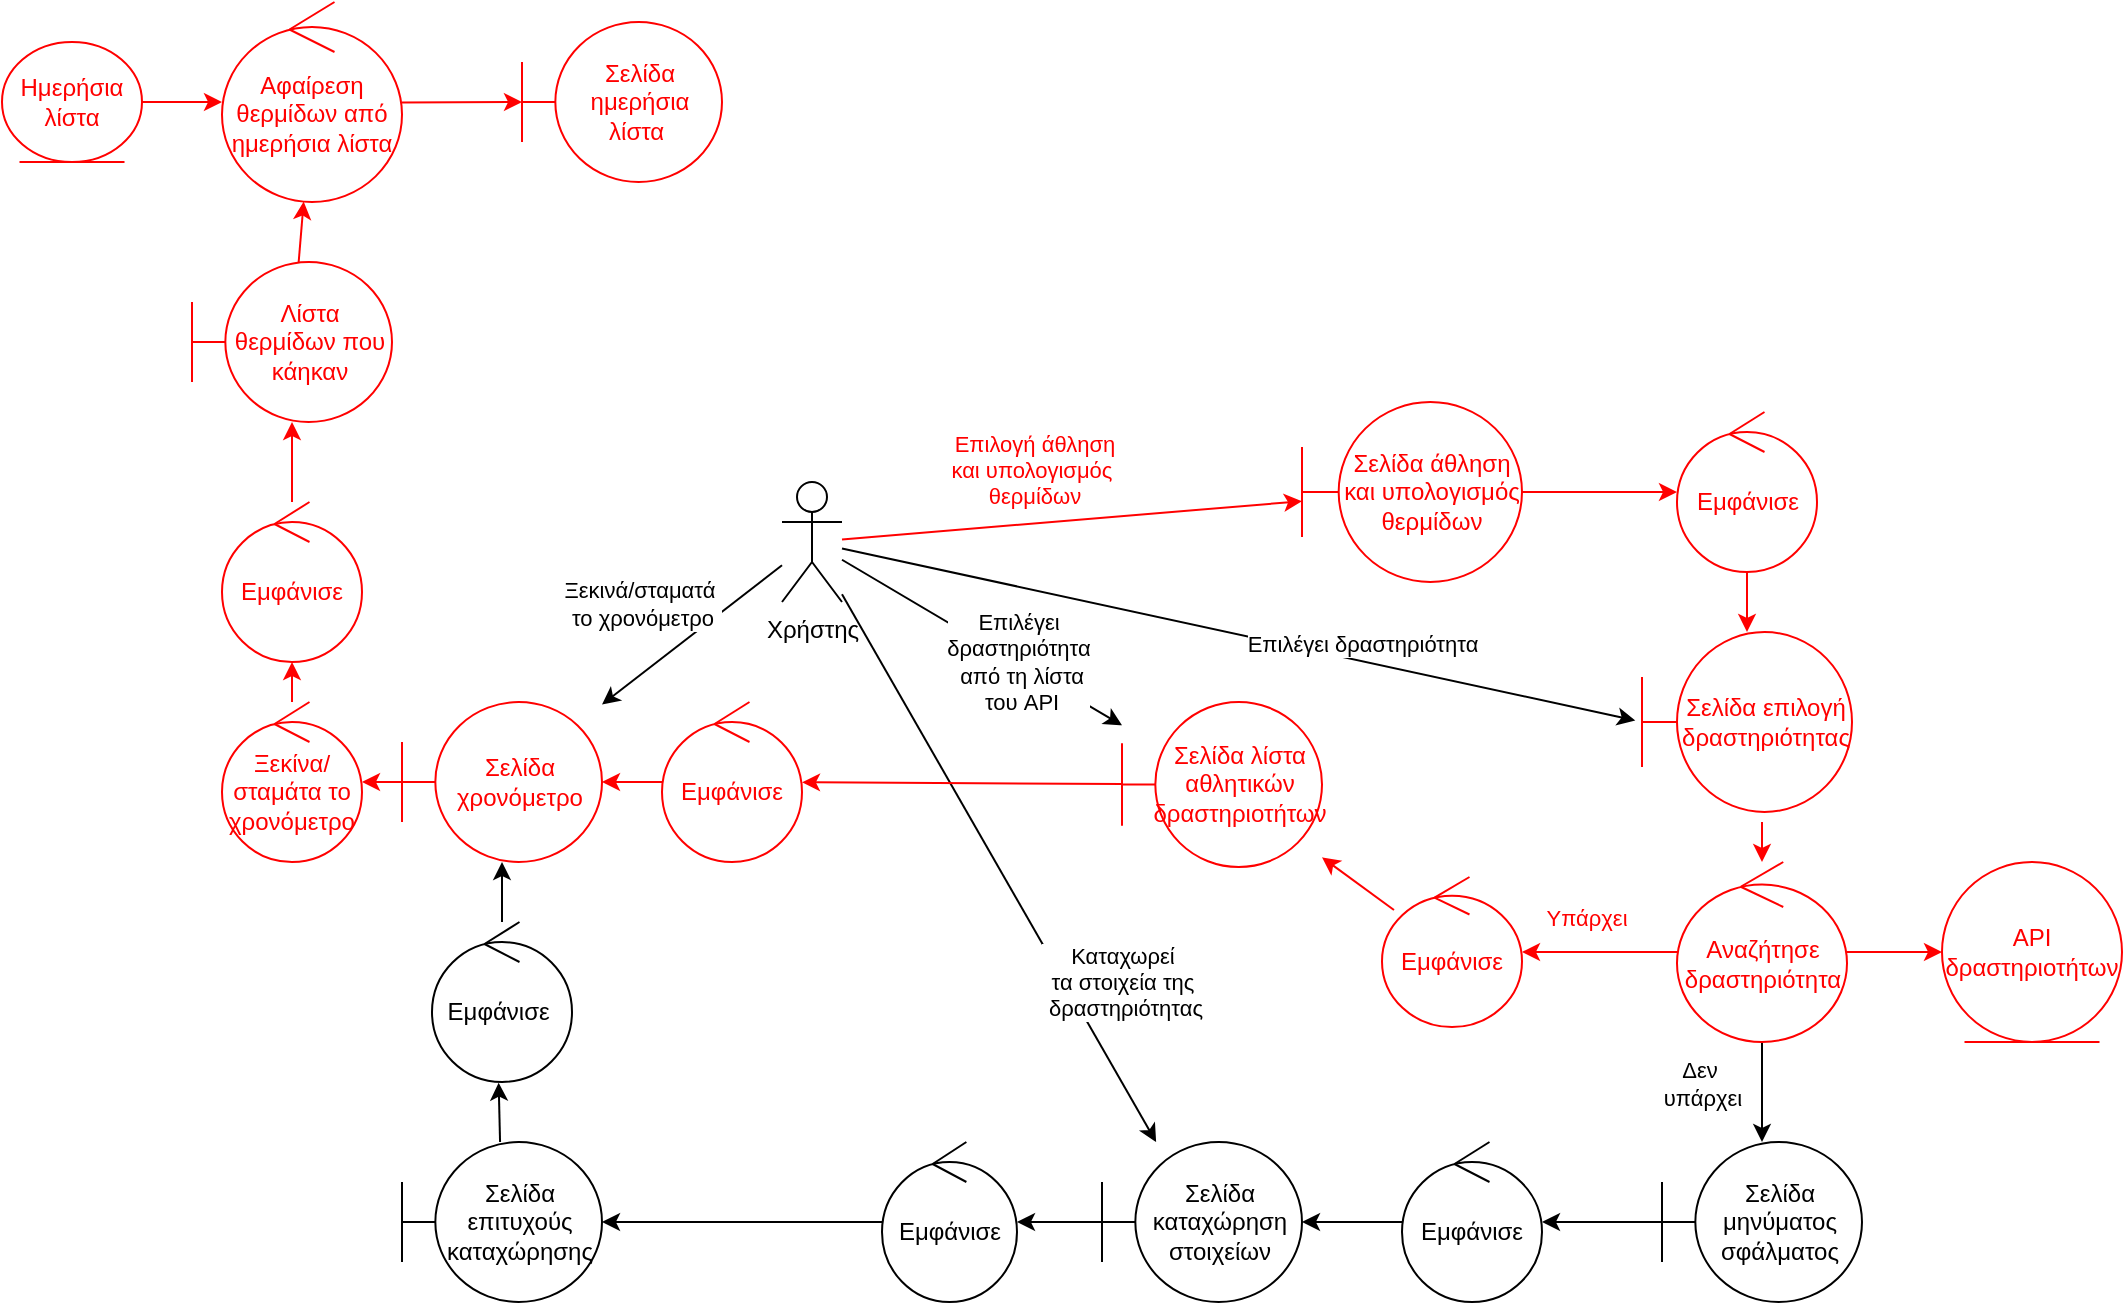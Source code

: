 <mxfile version="20.8.16" type="device"><diagram name="Σελίδα-1" id="NNdJsYqX0s07n_G0f52t"><mxGraphModel dx="662" dy="835" grid="1" gridSize="10" guides="1" tooltips="1" connect="1" arrows="1" fold="1" page="1" pageScale="1" pageWidth="1169" pageHeight="1654" math="0" shadow="0"><root><mxCell id="0"/><mxCell id="1" parent="0"/><mxCell id="W5RsYogn2YQ9vcaaKfSq-3" value="" style="edgeStyle=none;rounded=0;orthogonalLoop=1;jettySize=auto;html=1;strokeColor=#FF0000;" parent="1" source="W5RsYogn2YQ9vcaaKfSq-1" target="W5RsYogn2YQ9vcaaKfSq-2" edge="1"><mxGeometry relative="1" as="geometry"/></mxCell><mxCell id="W5RsYogn2YQ9vcaaKfSq-5" value="&lt;font color=&quot;#ff0000&quot;&gt;Επιλογή άθληση&lt;br&gt;και υπολογισμός&amp;nbsp;&lt;br&gt;θερμίδων&lt;/font&gt;" style="edgeLabel;html=1;align=center;verticalAlign=middle;resizable=0;points=[];" parent="W5RsYogn2YQ9vcaaKfSq-3" vertex="1" connectable="0"><mxGeometry x="-0.431" relative="1" as="geometry"><mxPoint x="30" y="-30" as="offset"/></mxGeometry></mxCell><mxCell id="W5RsYogn2YQ9vcaaKfSq-11" value="" style="edgeStyle=none;rounded=0;orthogonalLoop=1;jettySize=auto;html=1;entryX=-0.032;entryY=0.491;entryDx=0;entryDy=0;entryPerimeter=0;" parent="1" source="W5RsYogn2YQ9vcaaKfSq-1" target="W5RsYogn2YQ9vcaaKfSq-9" edge="1"><mxGeometry relative="1" as="geometry"><mxPoint x="530" y="369.5" as="sourcePoint"/><mxPoint x="787.5" y="369.5" as="targetPoint"/></mxGeometry></mxCell><mxCell id="W5RsYogn2YQ9vcaaKfSq-12" value="Επιλέγει δραστηριότητα" style="edgeLabel;html=1;align=center;verticalAlign=middle;resizable=0;points=[];" parent="W5RsYogn2YQ9vcaaKfSq-11" vertex="1" connectable="0"><mxGeometry x="0.311" y="1" relative="1" as="geometry"><mxPoint y="-8" as="offset"/></mxGeometry></mxCell><mxCell id="W5RsYogn2YQ9vcaaKfSq-22" value="" style="edgeStyle=none;rounded=0;orthogonalLoop=1;jettySize=auto;html=1;" parent="1" source="W5RsYogn2YQ9vcaaKfSq-1" target="W5RsYogn2YQ9vcaaKfSq-20" edge="1"><mxGeometry relative="1" as="geometry"/></mxCell><mxCell id="W5RsYogn2YQ9vcaaKfSq-23" value="Επιλέγει &lt;br&gt;δραστηριότητα&lt;br&gt;&amp;nbsp;από τη λίστα&lt;br&gt;&amp;nbsp;του API" style="edgeLabel;html=1;align=center;verticalAlign=middle;resizable=0;points=[];" parent="W5RsYogn2YQ9vcaaKfSq-22" vertex="1" connectable="0"><mxGeometry x="0.212" y="-2" relative="1" as="geometry"><mxPoint x="4" y="-1" as="offset"/></mxGeometry></mxCell><mxCell id="W5RsYogn2YQ9vcaaKfSq-33" value="" style="edgeStyle=none;rounded=0;orthogonalLoop=1;jettySize=auto;html=1;" parent="1" source="W5RsYogn2YQ9vcaaKfSq-1" target="W5RsYogn2YQ9vcaaKfSq-31" edge="1"><mxGeometry relative="1" as="geometry"/></mxCell><mxCell id="W5RsYogn2YQ9vcaaKfSq-34" value="Καταχωρεί &lt;br&gt;τα στοιχεία της&lt;br&gt;&amp;nbsp;δραστηριότητας" style="edgeLabel;html=1;align=center;verticalAlign=middle;resizable=0;points=[];" parent="W5RsYogn2YQ9vcaaKfSq-33" vertex="1" connectable="0"><mxGeometry x="0.183" y="1" relative="1" as="geometry"><mxPoint x="46" y="32" as="offset"/></mxGeometry></mxCell><mxCell id="W5RsYogn2YQ9vcaaKfSq-43" value="" style="edgeStyle=none;rounded=0;orthogonalLoop=1;jettySize=auto;html=1;" parent="1" source="W5RsYogn2YQ9vcaaKfSq-1" target="W5RsYogn2YQ9vcaaKfSq-42" edge="1"><mxGeometry relative="1" as="geometry"/></mxCell><mxCell id="W5RsYogn2YQ9vcaaKfSq-51" value="Ξεκινά/σταματά&amp;nbsp;&lt;br&gt;το χρονόμετρο" style="edgeLabel;html=1;align=center;verticalAlign=middle;resizable=0;points=[];" parent="W5RsYogn2YQ9vcaaKfSq-43" vertex="1" connectable="0"><mxGeometry x="-0.413" y="4" relative="1" as="geometry"><mxPoint x="-46" y="-5" as="offset"/></mxGeometry></mxCell><mxCell id="W5RsYogn2YQ9vcaaKfSq-1" value="Χρήστης" style="shape=umlActor;verticalLabelPosition=bottom;verticalAlign=top;html=1;outlineConnect=0;" parent="1" vertex="1"><mxGeometry x="420" y="250" width="30" height="60" as="geometry"/></mxCell><mxCell id="W5RsYogn2YQ9vcaaKfSq-8" value="" style="edgeStyle=none;rounded=0;orthogonalLoop=1;jettySize=auto;html=1;strokeColor=#FF0000;" parent="1" source="W5RsYogn2YQ9vcaaKfSq-2" target="W5RsYogn2YQ9vcaaKfSq-7" edge="1"><mxGeometry relative="1" as="geometry"/></mxCell><mxCell id="W5RsYogn2YQ9vcaaKfSq-2" value="&lt;font color=&quot;#ff0000&quot;&gt;Σελίδα άθληση και υπολογισμός θερμίδων&lt;/font&gt;" style="shape=umlBoundary;whiteSpace=wrap;html=1;strokeColor=#FF0000;" parent="1" vertex="1"><mxGeometry x="680" y="210" width="110" height="90" as="geometry"/></mxCell><mxCell id="W5RsYogn2YQ9vcaaKfSq-10" value="" style="edgeStyle=none;rounded=0;orthogonalLoop=1;jettySize=auto;html=1;strokeColor=#FF0000;" parent="1" source="W5RsYogn2YQ9vcaaKfSq-7" target="W5RsYogn2YQ9vcaaKfSq-9" edge="1"><mxGeometry relative="1" as="geometry"/></mxCell><mxCell id="W5RsYogn2YQ9vcaaKfSq-7" value="&lt;font color=&quot;#ff0000&quot;&gt;Εμφάνισε&lt;/font&gt;" style="ellipse;shape=umlControl;whiteSpace=wrap;html=1;strokeColor=#FF0000;" parent="1" vertex="1"><mxGeometry x="867.5" y="215" width="70" height="80" as="geometry"/></mxCell><mxCell id="W5RsYogn2YQ9vcaaKfSq-15" value="" style="edgeStyle=none;rounded=0;orthogonalLoop=1;jettySize=auto;html=1;strokeColor=#FF0000;" parent="1" target="W5RsYogn2YQ9vcaaKfSq-14" edge="1"><mxGeometry relative="1" as="geometry"><mxPoint x="910" y="420" as="sourcePoint"/></mxGeometry></mxCell><mxCell id="W5RsYogn2YQ9vcaaKfSq-9" value="&lt;font color=&quot;#ff0000&quot;&gt;Σελίδα επιλογή δραστηριότητας&lt;/font&gt;" style="shape=umlBoundary;whiteSpace=wrap;html=1;strokeColor=#FF0000;" parent="1" vertex="1"><mxGeometry x="850" y="325" width="105" height="90" as="geometry"/></mxCell><mxCell id="W5RsYogn2YQ9vcaaKfSq-17" value="" style="edgeStyle=none;rounded=0;orthogonalLoop=1;jettySize=auto;html=1;strokeColor=#FF0000;" parent="1" source="W5RsYogn2YQ9vcaaKfSq-14" target="W5RsYogn2YQ9vcaaKfSq-16" edge="1"><mxGeometry relative="1" as="geometry"/></mxCell><mxCell id="W5RsYogn2YQ9vcaaKfSq-19" value="" style="edgeStyle=none;rounded=0;orthogonalLoop=1;jettySize=auto;html=1;strokeColor=#FF0000;" parent="1" source="W5RsYogn2YQ9vcaaKfSq-14" target="W5RsYogn2YQ9vcaaKfSq-18" edge="1"><mxGeometry relative="1" as="geometry"/></mxCell><mxCell id="W5RsYogn2YQ9vcaaKfSq-25" value="&lt;font color=&quot;#ff0000&quot;&gt;Υπάρχει&lt;/font&gt;" style="edgeLabel;html=1;align=center;verticalAlign=middle;resizable=0;points=[];" parent="W5RsYogn2YQ9vcaaKfSq-19" vertex="1" connectable="0"><mxGeometry x="-0.516" y="2" relative="1" as="geometry"><mxPoint x="-27" y="-19" as="offset"/></mxGeometry></mxCell><mxCell id="W5RsYogn2YQ9vcaaKfSq-27" value="" style="edgeStyle=none;rounded=0;orthogonalLoop=1;jettySize=auto;html=1;" parent="1" source="W5RsYogn2YQ9vcaaKfSq-14" target="W5RsYogn2YQ9vcaaKfSq-26" edge="1"><mxGeometry relative="1" as="geometry"/></mxCell><mxCell id="W5RsYogn2YQ9vcaaKfSq-28" value="Δεν&amp;nbsp;&lt;br&gt;υπάρχει" style="edgeLabel;html=1;align=center;verticalAlign=middle;resizable=0;points=[];" parent="W5RsYogn2YQ9vcaaKfSq-27" vertex="1" connectable="0"><mxGeometry x="-0.467" y="-1" relative="1" as="geometry"><mxPoint x="-29" y="7" as="offset"/></mxGeometry></mxCell><mxCell id="W5RsYogn2YQ9vcaaKfSq-14" value="&lt;font color=&quot;#ff0000&quot;&gt;Αναζήτησε δραστηριότητα&lt;/font&gt;" style="ellipse;shape=umlControl;whiteSpace=wrap;html=1;strokeColor=#FF0000;" parent="1" vertex="1"><mxGeometry x="867.5" y="440" width="85" height="90" as="geometry"/></mxCell><mxCell id="W5RsYogn2YQ9vcaaKfSq-16" value="&lt;font color=&quot;#ff0000&quot;&gt;ΑPI δραστηριοτήτων&lt;/font&gt;" style="ellipse;shape=umlEntity;whiteSpace=wrap;html=1;strokeColor=#FF0000;" parent="1" vertex="1"><mxGeometry x="1000" y="440" width="90" height="90" as="geometry"/></mxCell><mxCell id="W5RsYogn2YQ9vcaaKfSq-21" value="" style="edgeStyle=none;rounded=0;orthogonalLoop=1;jettySize=auto;html=1;strokeColor=#FF0000;" parent="1" source="W5RsYogn2YQ9vcaaKfSq-18" target="W5RsYogn2YQ9vcaaKfSq-20" edge="1"><mxGeometry relative="1" as="geometry"/></mxCell><mxCell id="W5RsYogn2YQ9vcaaKfSq-18" value="&lt;font color=&quot;#ff0000&quot;&gt;Εμφάνισε&lt;/font&gt;" style="ellipse;shape=umlControl;whiteSpace=wrap;html=1;strokeColor=#FF0000;" parent="1" vertex="1"><mxGeometry x="720" y="447.5" width="70" height="75" as="geometry"/></mxCell><mxCell id="W5RsYogn2YQ9vcaaKfSq-48" value="" style="edgeStyle=none;rounded=0;orthogonalLoop=1;jettySize=auto;html=1;strokeColor=#FF0000;" parent="1" source="W5RsYogn2YQ9vcaaKfSq-20" target="W5RsYogn2YQ9vcaaKfSq-44" edge="1"><mxGeometry relative="1" as="geometry"/></mxCell><mxCell id="W5RsYogn2YQ9vcaaKfSq-20" value="&lt;font color=&quot;#ff0000&quot; style=&quot;font-size: 12px;&quot;&gt;Σελίδα λίστα αθλητικών δραστηριοτήτων&lt;/font&gt;" style="shape=umlBoundary;whiteSpace=wrap;html=1;strokeColor=#FF0000;" parent="1" vertex="1"><mxGeometry x="590" y="360" width="100" height="82.5" as="geometry"/></mxCell><mxCell id="W5RsYogn2YQ9vcaaKfSq-30" value="" style="edgeStyle=none;rounded=0;orthogonalLoop=1;jettySize=auto;html=1;" parent="1" source="W5RsYogn2YQ9vcaaKfSq-26" target="W5RsYogn2YQ9vcaaKfSq-29" edge="1"><mxGeometry relative="1" as="geometry"/></mxCell><mxCell id="W5RsYogn2YQ9vcaaKfSq-26" value="Σελίδα μηνύματος σφάλματος" style="shape=umlBoundary;whiteSpace=wrap;html=1;" parent="1" vertex="1"><mxGeometry x="860" y="580" width="100" height="80" as="geometry"/></mxCell><mxCell id="W5RsYogn2YQ9vcaaKfSq-32" value="" style="edgeStyle=none;rounded=0;orthogonalLoop=1;jettySize=auto;html=1;" parent="1" source="W5RsYogn2YQ9vcaaKfSq-29" target="W5RsYogn2YQ9vcaaKfSq-31" edge="1"><mxGeometry relative="1" as="geometry"/></mxCell><mxCell id="W5RsYogn2YQ9vcaaKfSq-29" value="Εμφάνισε" style="ellipse;shape=umlControl;whiteSpace=wrap;html=1;" parent="1" vertex="1"><mxGeometry x="730" y="580" width="70" height="80" as="geometry"/></mxCell><mxCell id="W5RsYogn2YQ9vcaaKfSq-36" value="" style="edgeStyle=none;rounded=0;orthogonalLoop=1;jettySize=auto;html=1;" parent="1" source="W5RsYogn2YQ9vcaaKfSq-31" target="W5RsYogn2YQ9vcaaKfSq-35" edge="1"><mxGeometry relative="1" as="geometry"/></mxCell><mxCell id="W5RsYogn2YQ9vcaaKfSq-31" value="Σελίδα καταχώρηση στοιχείων" style="shape=umlBoundary;whiteSpace=wrap;html=1;" parent="1" vertex="1"><mxGeometry x="580" y="580" width="100" height="80" as="geometry"/></mxCell><mxCell id="W5RsYogn2YQ9vcaaKfSq-38" value="" style="edgeStyle=none;rounded=0;orthogonalLoop=1;jettySize=auto;html=1;" parent="1" source="W5RsYogn2YQ9vcaaKfSq-35" target="W5RsYogn2YQ9vcaaKfSq-37" edge="1"><mxGeometry relative="1" as="geometry"/></mxCell><mxCell id="W5RsYogn2YQ9vcaaKfSq-35" value="Εμφάνισε" style="ellipse;shape=umlControl;whiteSpace=wrap;html=1;" parent="1" vertex="1"><mxGeometry x="470" y="580" width="67.5" height="80" as="geometry"/></mxCell><mxCell id="W5RsYogn2YQ9vcaaKfSq-41" value="" style="edgeStyle=none;rounded=0;orthogonalLoop=1;jettySize=auto;html=1;entryX=0.476;entryY=1.004;entryDx=0;entryDy=0;entryPerimeter=0;" parent="1" source="W5RsYogn2YQ9vcaaKfSq-37" target="W5RsYogn2YQ9vcaaKfSq-40" edge="1"><mxGeometry relative="1" as="geometry"><mxPoint x="258.13" y="600" as="targetPoint"/></mxGeometry></mxCell><mxCell id="W5RsYogn2YQ9vcaaKfSq-37" value="Σελίδα επιτυχούς καταχώρησης" style="shape=umlBoundary;whiteSpace=wrap;html=1;" parent="1" vertex="1"><mxGeometry x="230" y="580" width="100" height="80" as="geometry"/></mxCell><mxCell id="W5RsYogn2YQ9vcaaKfSq-50" value="" style="edgeStyle=none;rounded=0;orthogonalLoop=1;jettySize=auto;html=1;" parent="1" source="W5RsYogn2YQ9vcaaKfSq-40" target="W5RsYogn2YQ9vcaaKfSq-42" edge="1"><mxGeometry relative="1" as="geometry"/></mxCell><mxCell id="W5RsYogn2YQ9vcaaKfSq-40" value="Εμφάνισε&amp;nbsp;" style="ellipse;shape=umlControl;whiteSpace=wrap;html=1;" parent="1" vertex="1"><mxGeometry x="245" y="470" width="70" height="80" as="geometry"/></mxCell><mxCell id="W5RsYogn2YQ9vcaaKfSq-56" value="" style="edgeStyle=none;rounded=0;orthogonalLoop=1;jettySize=auto;html=1;strokeColor=#FF0000;" parent="1" source="W5RsYogn2YQ9vcaaKfSq-42" target="W5RsYogn2YQ9vcaaKfSq-55" edge="1"><mxGeometry relative="1" as="geometry"/></mxCell><mxCell id="W5RsYogn2YQ9vcaaKfSq-42" value="&lt;font color=&quot;#ff0000&quot;&gt;Σελίδα χρονόμετρο&lt;/font&gt;" style="shape=umlBoundary;whiteSpace=wrap;html=1;strokeColor=#FF0000;" parent="1" vertex="1"><mxGeometry x="230" y="360" width="100" height="80" as="geometry"/></mxCell><mxCell id="W5RsYogn2YQ9vcaaKfSq-49" value="" style="edgeStyle=none;rounded=0;orthogonalLoop=1;jettySize=auto;html=1;strokeColor=#FF0000;" parent="1" source="W5RsYogn2YQ9vcaaKfSq-44" target="W5RsYogn2YQ9vcaaKfSq-42" edge="1"><mxGeometry relative="1" as="geometry"/></mxCell><mxCell id="W5RsYogn2YQ9vcaaKfSq-44" value="&lt;font color=&quot;#ff0000&quot;&gt;Εμφάνισε&lt;/font&gt;" style="ellipse;shape=umlControl;whiteSpace=wrap;html=1;strokeColor=#FF0000;" parent="1" vertex="1"><mxGeometry x="360" y="360" width="70" height="80" as="geometry"/></mxCell><mxCell id="W5RsYogn2YQ9vcaaKfSq-58" value="" style="edgeStyle=none;rounded=0;orthogonalLoop=1;jettySize=auto;html=1;strokeColor=#FF0000;" parent="1" source="W5RsYogn2YQ9vcaaKfSq-55" target="W5RsYogn2YQ9vcaaKfSq-57" edge="1"><mxGeometry relative="1" as="geometry"/></mxCell><mxCell id="W5RsYogn2YQ9vcaaKfSq-55" value="&lt;font color=&quot;#ff0000&quot;&gt;Ξεκίνα/σταμάτα το χρονόμετρο&lt;/font&gt;" style="ellipse;shape=umlControl;whiteSpace=wrap;html=1;strokeColor=#FF0000;" parent="1" vertex="1"><mxGeometry x="140" y="360" width="70" height="80" as="geometry"/></mxCell><mxCell id="W5RsYogn2YQ9vcaaKfSq-61" value="" style="edgeStyle=none;rounded=0;orthogonalLoop=1;jettySize=auto;html=1;strokeColor=#FF0000;" parent="1" source="W5RsYogn2YQ9vcaaKfSq-57" target="W5RsYogn2YQ9vcaaKfSq-60" edge="1"><mxGeometry relative="1" as="geometry"/></mxCell><mxCell id="W5RsYogn2YQ9vcaaKfSq-57" value="&lt;font color=&quot;#ff0000&quot;&gt;Εμφάνισε&lt;/font&gt;" style="ellipse;shape=umlControl;whiteSpace=wrap;html=1;strokeColor=#FF0000;" parent="1" vertex="1"><mxGeometry x="140" y="260" width="70" height="80" as="geometry"/></mxCell><mxCell id="W5RsYogn2YQ9vcaaKfSq-64" value="" style="edgeStyle=none;rounded=0;orthogonalLoop=1;jettySize=auto;html=1;strokeColor=#FF0000;" parent="1" source="W5RsYogn2YQ9vcaaKfSq-60" target="W5RsYogn2YQ9vcaaKfSq-63" edge="1"><mxGeometry relative="1" as="geometry"/></mxCell><mxCell id="W5RsYogn2YQ9vcaaKfSq-60" value="&lt;font color=&quot;#ff0000&quot;&gt;Λίστα θερμίδων που κάηκαν&lt;/font&gt;" style="shape=umlBoundary;whiteSpace=wrap;html=1;strokeColor=#FF0000;" parent="1" vertex="1"><mxGeometry x="125" y="140" width="100" height="80" as="geometry"/></mxCell><mxCell id="W5RsYogn2YQ9vcaaKfSq-70" value="" style="edgeStyle=none;rounded=0;orthogonalLoop=1;jettySize=auto;html=1;strokeColor=#FF0000;" parent="1" source="W5RsYogn2YQ9vcaaKfSq-63" target="W5RsYogn2YQ9vcaaKfSq-69" edge="1"><mxGeometry relative="1" as="geometry"/></mxCell><mxCell id="W5RsYogn2YQ9vcaaKfSq-63" value="&lt;font color=&quot;#ff0000&quot;&gt;Αφαίρεση θερμίδων από ημερήσια λίστα&lt;/font&gt;" style="ellipse;shape=umlControl;whiteSpace=wrap;html=1;strokeColor=#FF0000;" parent="1" vertex="1"><mxGeometry x="140" y="10" width="90" height="100" as="geometry"/></mxCell><mxCell id="W5RsYogn2YQ9vcaaKfSq-68" value="" style="edgeStyle=none;rounded=0;orthogonalLoop=1;jettySize=auto;html=1;strokeColor=#FF0000;" parent="1" source="W5RsYogn2YQ9vcaaKfSq-65" target="W5RsYogn2YQ9vcaaKfSq-63" edge="1"><mxGeometry relative="1" as="geometry"/></mxCell><mxCell id="W5RsYogn2YQ9vcaaKfSq-65" value="&lt;font color=&quot;#ff0000&quot;&gt;Ημερήσια λίστα&lt;/font&gt;" style="ellipse;shape=umlEntity;whiteSpace=wrap;html=1;strokeColor=#FF0000;" parent="1" vertex="1"><mxGeometry x="30" y="30" width="70" height="60" as="geometry"/></mxCell><mxCell id="W5RsYogn2YQ9vcaaKfSq-69" value="&lt;font color=&quot;#ff0000&quot;&gt;Σελίδα ημερήσια λίστα&amp;nbsp;&lt;/font&gt;" style="shape=umlBoundary;whiteSpace=wrap;html=1;strokeColor=#FF0000;" parent="1" vertex="1"><mxGeometry x="290" y="20" width="100" height="80" as="geometry"/></mxCell></root></mxGraphModel></diagram></mxfile>